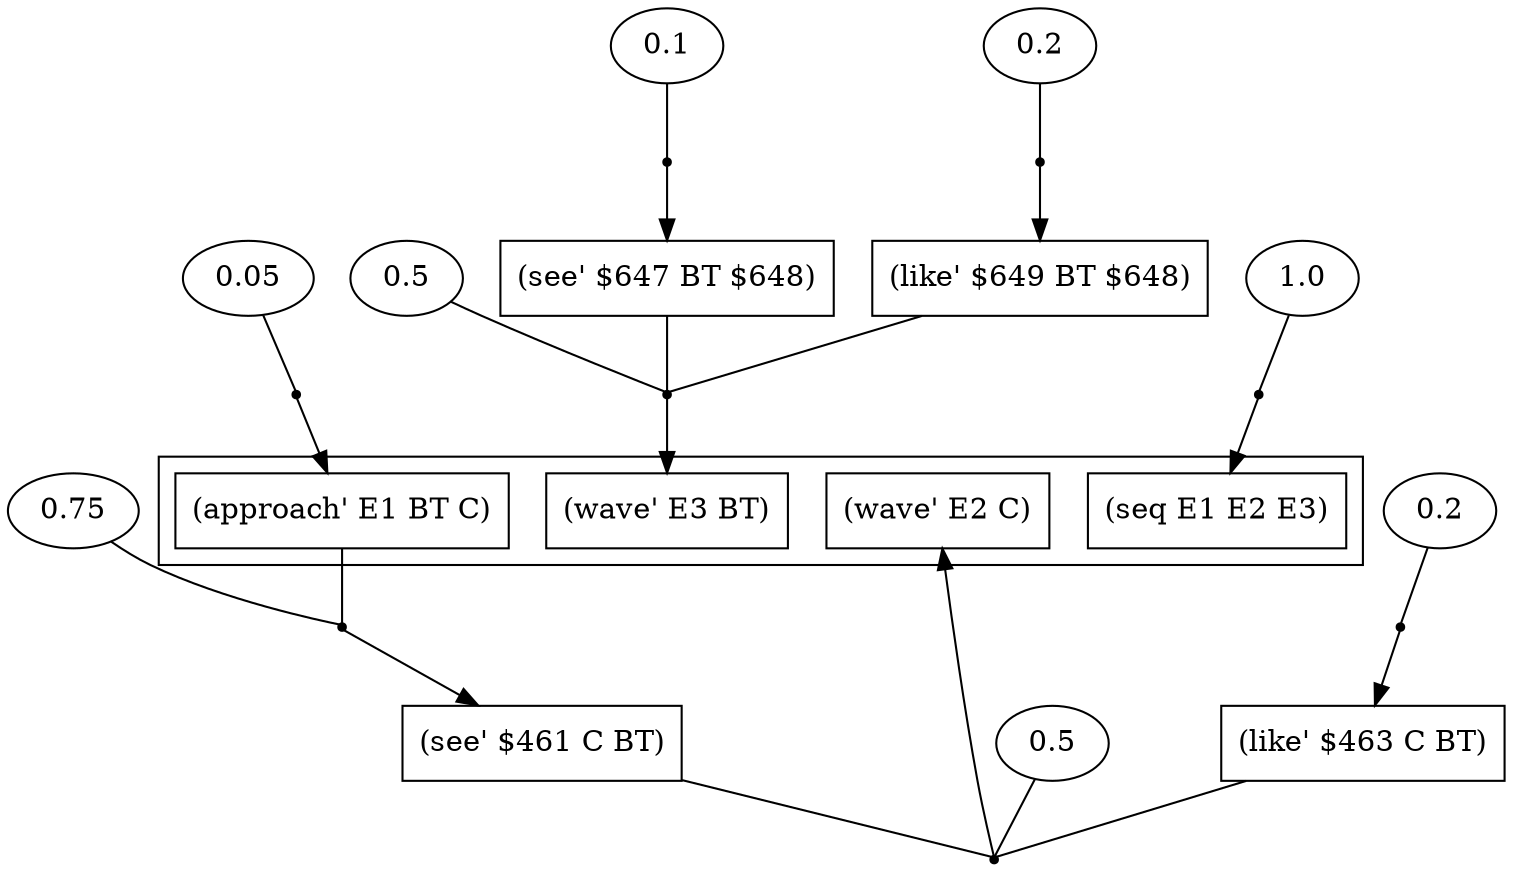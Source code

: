 digraph proof {
 graph [rankdir="TB"]
  e0 [label="0.05"];
  e1 [label="0.5"];
  e2 [label="0.75"];
  e3 [label="0.2"];
  e4 [label="0.5"];
  e5 [label="0.1"];
  e6 [label="0.2"];
  e7 [label="1.0"];
  i0 [shape=box label="(see' $461 C BT)"];
  i1 [shape=box label="(like' $463 C BT)"];
  i2 [shape=box label="(see' $647 BT $648)"];
  i3 [shape=box label="(like' $649 BT $648)"];
  r0 [shape=point];
  r0 -> o0
  e0 -> r0 [arrowhead=none]
  r1 [shape=point];
  r1 -> o1
  i0 -> r1 [arrowhead=none]
  i1 -> r1 [arrowhead=none]
  e1 -> r1 [arrowhead=none]
  r2 [shape=point];
  r2 -> i0
  o0 -> r2 [arrowhead=none]
  e2 -> r2 [arrowhead=none]
  r3 [shape=point];
  r3 -> i1
  e3 -> r3 [arrowhead=none]
  r4 [shape=point];
  r4 -> o2
  i2 -> r4 [arrowhead=none]
  i3 -> r4 [arrowhead=none]
  e4 -> r4 [arrowhead=none]
  r5 [shape=point];
  r5 -> i2
  e5 -> r5 [arrowhead=none]
  r6 [shape=point];
  r6 -> i3
  e6 -> r6 [arrowhead=none]
  r7 [shape=point];
  r7 -> o3
  e7 -> r7 [arrowhead=none]
 subgraph cluster {  o0 [shape=box label="(approach' E1 BT C)"];
  o1 [shape=box label="(wave' E2 C)"];
  o2 [shape=box label="(wave' E3 BT)"];
  o3 [shape=box label="(seq E1 E2 E3)"];
 }
}


